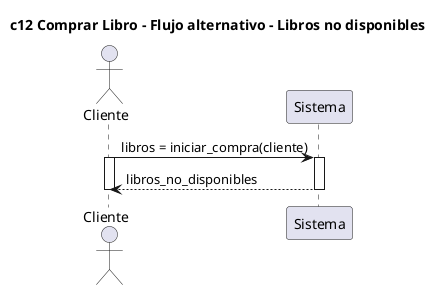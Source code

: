 @startuml


title c12 Comprar Libro - Flujo alternativo - Libros no disponibles

actor Cliente as c
participant Sistema as s

c -> s : libros = iniciar_compra(cliente)
activate c
    activate s

        c <-- s : libros_no_disponibles

    deactivate s

deactivate c

@enduml